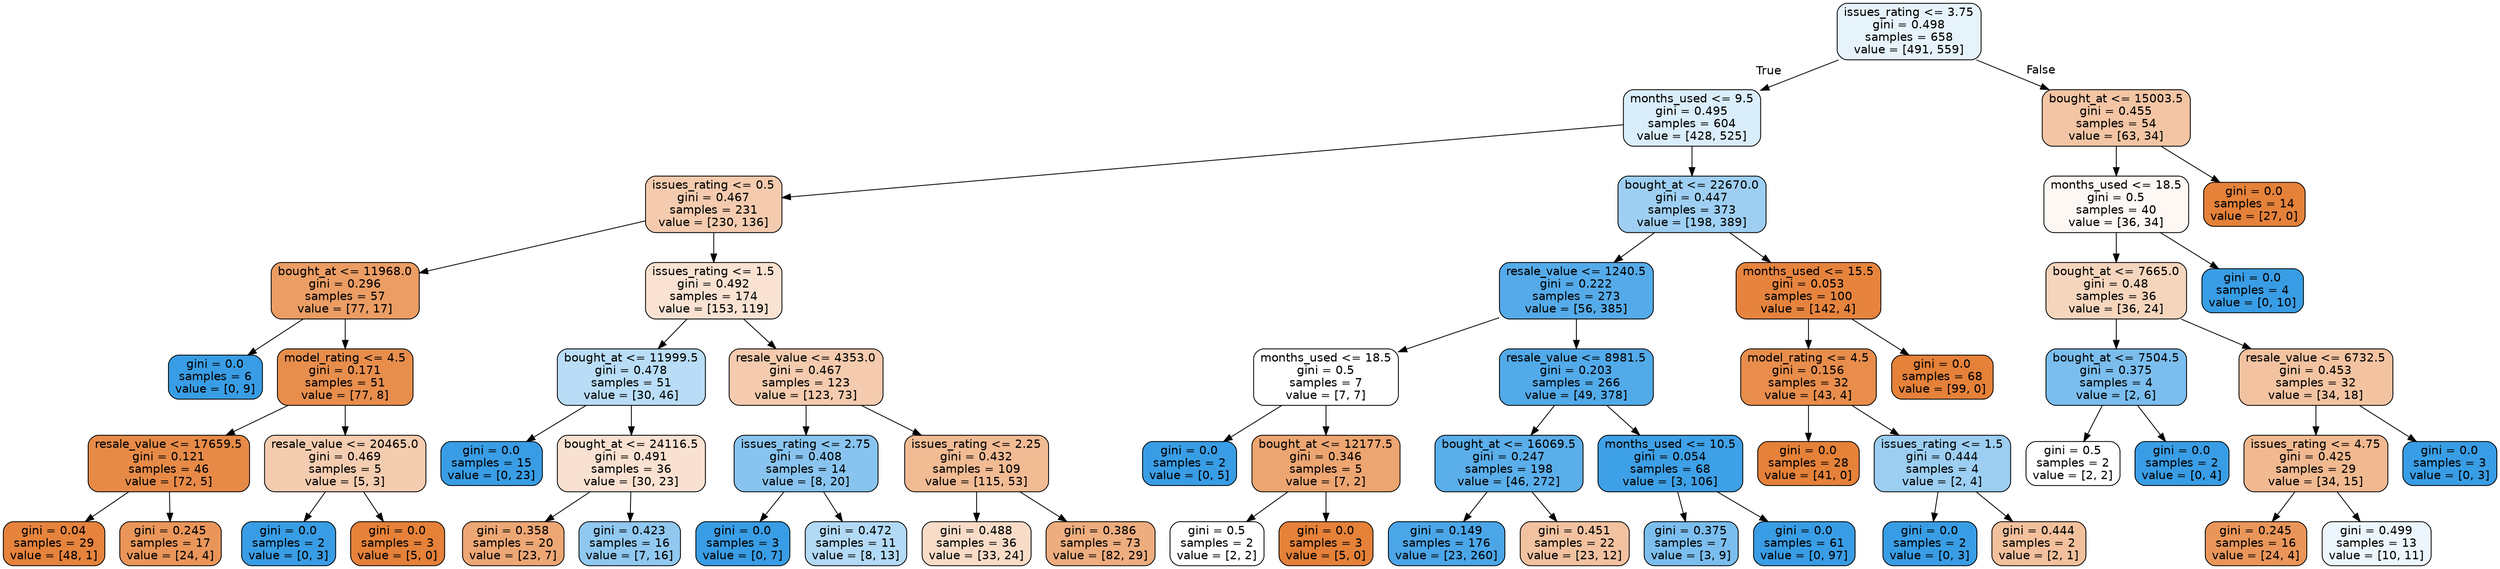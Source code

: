 digraph Tree {
node [shape=box, style="filled, rounded", color="black", fontname=helvetica] ;
edge [fontname=helvetica] ;
0 [label="issues_rating <= 3.75\ngini = 0.498\nsamples = 658\nvalue = [491, 559]", fillcolor="#399de51f"] ;
1 [label="months_used <= 9.5\ngini = 0.495\nsamples = 604\nvalue = [428, 525]", fillcolor="#399de52f"] ;
0 -> 1 [labeldistance=2.5, labelangle=45, headlabel="True"] ;
2 [label="issues_rating <= 0.5\ngini = 0.467\nsamples = 231\nvalue = [230, 136]", fillcolor="#e5813968"] ;
1 -> 2 ;
3 [label="bought_at <= 11968.0\ngini = 0.296\nsamples = 57\nvalue = [77, 17]", fillcolor="#e58139c7"] ;
2 -> 3 ;
4 [label="gini = 0.0\nsamples = 6\nvalue = [0, 9]", fillcolor="#399de5ff"] ;
3 -> 4 ;
5 [label="model_rating <= 4.5\ngini = 0.171\nsamples = 51\nvalue = [77, 8]", fillcolor="#e58139e5"] ;
3 -> 5 ;
6 [label="resale_value <= 17659.5\ngini = 0.121\nsamples = 46\nvalue = [72, 5]", fillcolor="#e58139ed"] ;
5 -> 6 ;
7 [label="gini = 0.04\nsamples = 29\nvalue = [48, 1]", fillcolor="#e58139fa"] ;
6 -> 7 ;
8 [label="gini = 0.245\nsamples = 17\nvalue = [24, 4]", fillcolor="#e58139d4"] ;
6 -> 8 ;
9 [label="resale_value <= 20465.0\ngini = 0.469\nsamples = 5\nvalue = [5, 3]", fillcolor="#e5813966"] ;
5 -> 9 ;
10 [label="gini = 0.0\nsamples = 2\nvalue = [0, 3]", fillcolor="#399de5ff"] ;
9 -> 10 ;
11 [label="gini = 0.0\nsamples = 3\nvalue = [5, 0]", fillcolor="#e58139ff"] ;
9 -> 11 ;
12 [label="issues_rating <= 1.5\ngini = 0.492\nsamples = 174\nvalue = [153, 119]", fillcolor="#e5813939"] ;
2 -> 12 ;
13 [label="bought_at <= 11999.5\ngini = 0.478\nsamples = 51\nvalue = [30, 46]", fillcolor="#399de559"] ;
12 -> 13 ;
14 [label="gini = 0.0\nsamples = 15\nvalue = [0, 23]", fillcolor="#399de5ff"] ;
13 -> 14 ;
15 [label="bought_at <= 24116.5\ngini = 0.491\nsamples = 36\nvalue = [30, 23]", fillcolor="#e581393b"] ;
13 -> 15 ;
16 [label="gini = 0.358\nsamples = 20\nvalue = [23, 7]", fillcolor="#e58139b1"] ;
15 -> 16 ;
17 [label="gini = 0.423\nsamples = 16\nvalue = [7, 16]", fillcolor="#399de58f"] ;
15 -> 17 ;
18 [label="resale_value <= 4353.0\ngini = 0.467\nsamples = 123\nvalue = [123, 73]", fillcolor="#e5813968"] ;
12 -> 18 ;
19 [label="issues_rating <= 2.75\ngini = 0.408\nsamples = 14\nvalue = [8, 20]", fillcolor="#399de599"] ;
18 -> 19 ;
20 [label="gini = 0.0\nsamples = 3\nvalue = [0, 7]", fillcolor="#399de5ff"] ;
19 -> 20 ;
21 [label="gini = 0.472\nsamples = 11\nvalue = [8, 13]", fillcolor="#399de562"] ;
19 -> 21 ;
22 [label="issues_rating <= 2.25\ngini = 0.432\nsamples = 109\nvalue = [115, 53]", fillcolor="#e5813989"] ;
18 -> 22 ;
23 [label="gini = 0.488\nsamples = 36\nvalue = [33, 24]", fillcolor="#e5813946"] ;
22 -> 23 ;
24 [label="gini = 0.386\nsamples = 73\nvalue = [82, 29]", fillcolor="#e58139a5"] ;
22 -> 24 ;
25 [label="bought_at <= 22670.0\ngini = 0.447\nsamples = 373\nvalue = [198, 389]", fillcolor="#399de57d"] ;
1 -> 25 ;
26 [label="resale_value <= 1240.5\ngini = 0.222\nsamples = 273\nvalue = [56, 385]", fillcolor="#399de5da"] ;
25 -> 26 ;
27 [label="months_used <= 18.5\ngini = 0.5\nsamples = 7\nvalue = [7, 7]", fillcolor="#e5813900"] ;
26 -> 27 ;
28 [label="gini = 0.0\nsamples = 2\nvalue = [0, 5]", fillcolor="#399de5ff"] ;
27 -> 28 ;
29 [label="bought_at <= 12177.5\ngini = 0.346\nsamples = 5\nvalue = [7, 2]", fillcolor="#e58139b6"] ;
27 -> 29 ;
30 [label="gini = 0.5\nsamples = 2\nvalue = [2, 2]", fillcolor="#e5813900"] ;
29 -> 30 ;
31 [label="gini = 0.0\nsamples = 3\nvalue = [5, 0]", fillcolor="#e58139ff"] ;
29 -> 31 ;
32 [label="resale_value <= 8981.5\ngini = 0.203\nsamples = 266\nvalue = [49, 378]", fillcolor="#399de5de"] ;
26 -> 32 ;
33 [label="bought_at <= 16069.5\ngini = 0.247\nsamples = 198\nvalue = [46, 272]", fillcolor="#399de5d4"] ;
32 -> 33 ;
34 [label="gini = 0.149\nsamples = 176\nvalue = [23, 260]", fillcolor="#399de5e8"] ;
33 -> 34 ;
35 [label="gini = 0.451\nsamples = 22\nvalue = [23, 12]", fillcolor="#e581397a"] ;
33 -> 35 ;
36 [label="months_used <= 10.5\ngini = 0.054\nsamples = 68\nvalue = [3, 106]", fillcolor="#399de5f8"] ;
32 -> 36 ;
37 [label="gini = 0.375\nsamples = 7\nvalue = [3, 9]", fillcolor="#399de5aa"] ;
36 -> 37 ;
38 [label="gini = 0.0\nsamples = 61\nvalue = [0, 97]", fillcolor="#399de5ff"] ;
36 -> 38 ;
39 [label="months_used <= 15.5\ngini = 0.053\nsamples = 100\nvalue = [142, 4]", fillcolor="#e58139f8"] ;
25 -> 39 ;
40 [label="model_rating <= 4.5\ngini = 0.156\nsamples = 32\nvalue = [43, 4]", fillcolor="#e58139e7"] ;
39 -> 40 ;
41 [label="gini = 0.0\nsamples = 28\nvalue = [41, 0]", fillcolor="#e58139ff"] ;
40 -> 41 ;
42 [label="issues_rating <= 1.5\ngini = 0.444\nsamples = 4\nvalue = [2, 4]", fillcolor="#399de57f"] ;
40 -> 42 ;
43 [label="gini = 0.0\nsamples = 2\nvalue = [0, 3]", fillcolor="#399de5ff"] ;
42 -> 43 ;
44 [label="gini = 0.444\nsamples = 2\nvalue = [2, 1]", fillcolor="#e581397f"] ;
42 -> 44 ;
45 [label="gini = 0.0\nsamples = 68\nvalue = [99, 0]", fillcolor="#e58139ff"] ;
39 -> 45 ;
46 [label="bought_at <= 15003.5\ngini = 0.455\nsamples = 54\nvalue = [63, 34]", fillcolor="#e5813975"] ;
0 -> 46 [labeldistance=2.5, labelangle=-45, headlabel="False"] ;
47 [label="months_used <= 18.5\ngini = 0.5\nsamples = 40\nvalue = [36, 34]", fillcolor="#e581390e"] ;
46 -> 47 ;
48 [label="bought_at <= 7665.0\ngini = 0.48\nsamples = 36\nvalue = [36, 24]", fillcolor="#e5813955"] ;
47 -> 48 ;
49 [label="bought_at <= 7504.5\ngini = 0.375\nsamples = 4\nvalue = [2, 6]", fillcolor="#399de5aa"] ;
48 -> 49 ;
50 [label="gini = 0.5\nsamples = 2\nvalue = [2, 2]", fillcolor="#e5813900"] ;
49 -> 50 ;
51 [label="gini = 0.0\nsamples = 2\nvalue = [0, 4]", fillcolor="#399de5ff"] ;
49 -> 51 ;
52 [label="resale_value <= 6732.5\ngini = 0.453\nsamples = 32\nvalue = [34, 18]", fillcolor="#e5813978"] ;
48 -> 52 ;
53 [label="issues_rating <= 4.75\ngini = 0.425\nsamples = 29\nvalue = [34, 15]", fillcolor="#e581398e"] ;
52 -> 53 ;
54 [label="gini = 0.245\nsamples = 16\nvalue = [24, 4]", fillcolor="#e58139d4"] ;
53 -> 54 ;
55 [label="gini = 0.499\nsamples = 13\nvalue = [10, 11]", fillcolor="#399de517"] ;
53 -> 55 ;
56 [label="gini = 0.0\nsamples = 3\nvalue = [0, 3]", fillcolor="#399de5ff"] ;
52 -> 56 ;
57 [label="gini = 0.0\nsamples = 4\nvalue = [0, 10]", fillcolor="#399de5ff"] ;
47 -> 57 ;
58 [label="gini = 0.0\nsamples = 14\nvalue = [27, 0]", fillcolor="#e58139ff"] ;
46 -> 58 ;
}